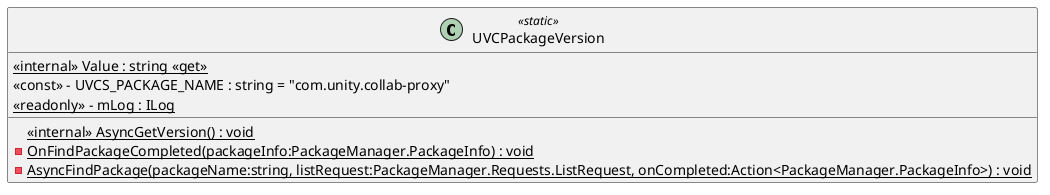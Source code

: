 @startuml
class UVCPackageVersion <<static>> {
    <<internal>> {static} Value : string <<get>>
    <<internal>> {static} AsyncGetVersion() : void
    {static} - OnFindPackageCompleted(packageInfo:PackageManager.PackageInfo) : void
    {static} - AsyncFindPackage(packageName:string, listRequest:PackageManager.Requests.ListRequest, onCompleted:Action<PackageManager.PackageInfo>) : void
    <<const>> - UVCS_PACKAGE_NAME : string = "com.unity.collab-proxy"
    {static} <<readonly>> - mLog : ILog
}
@enduml
